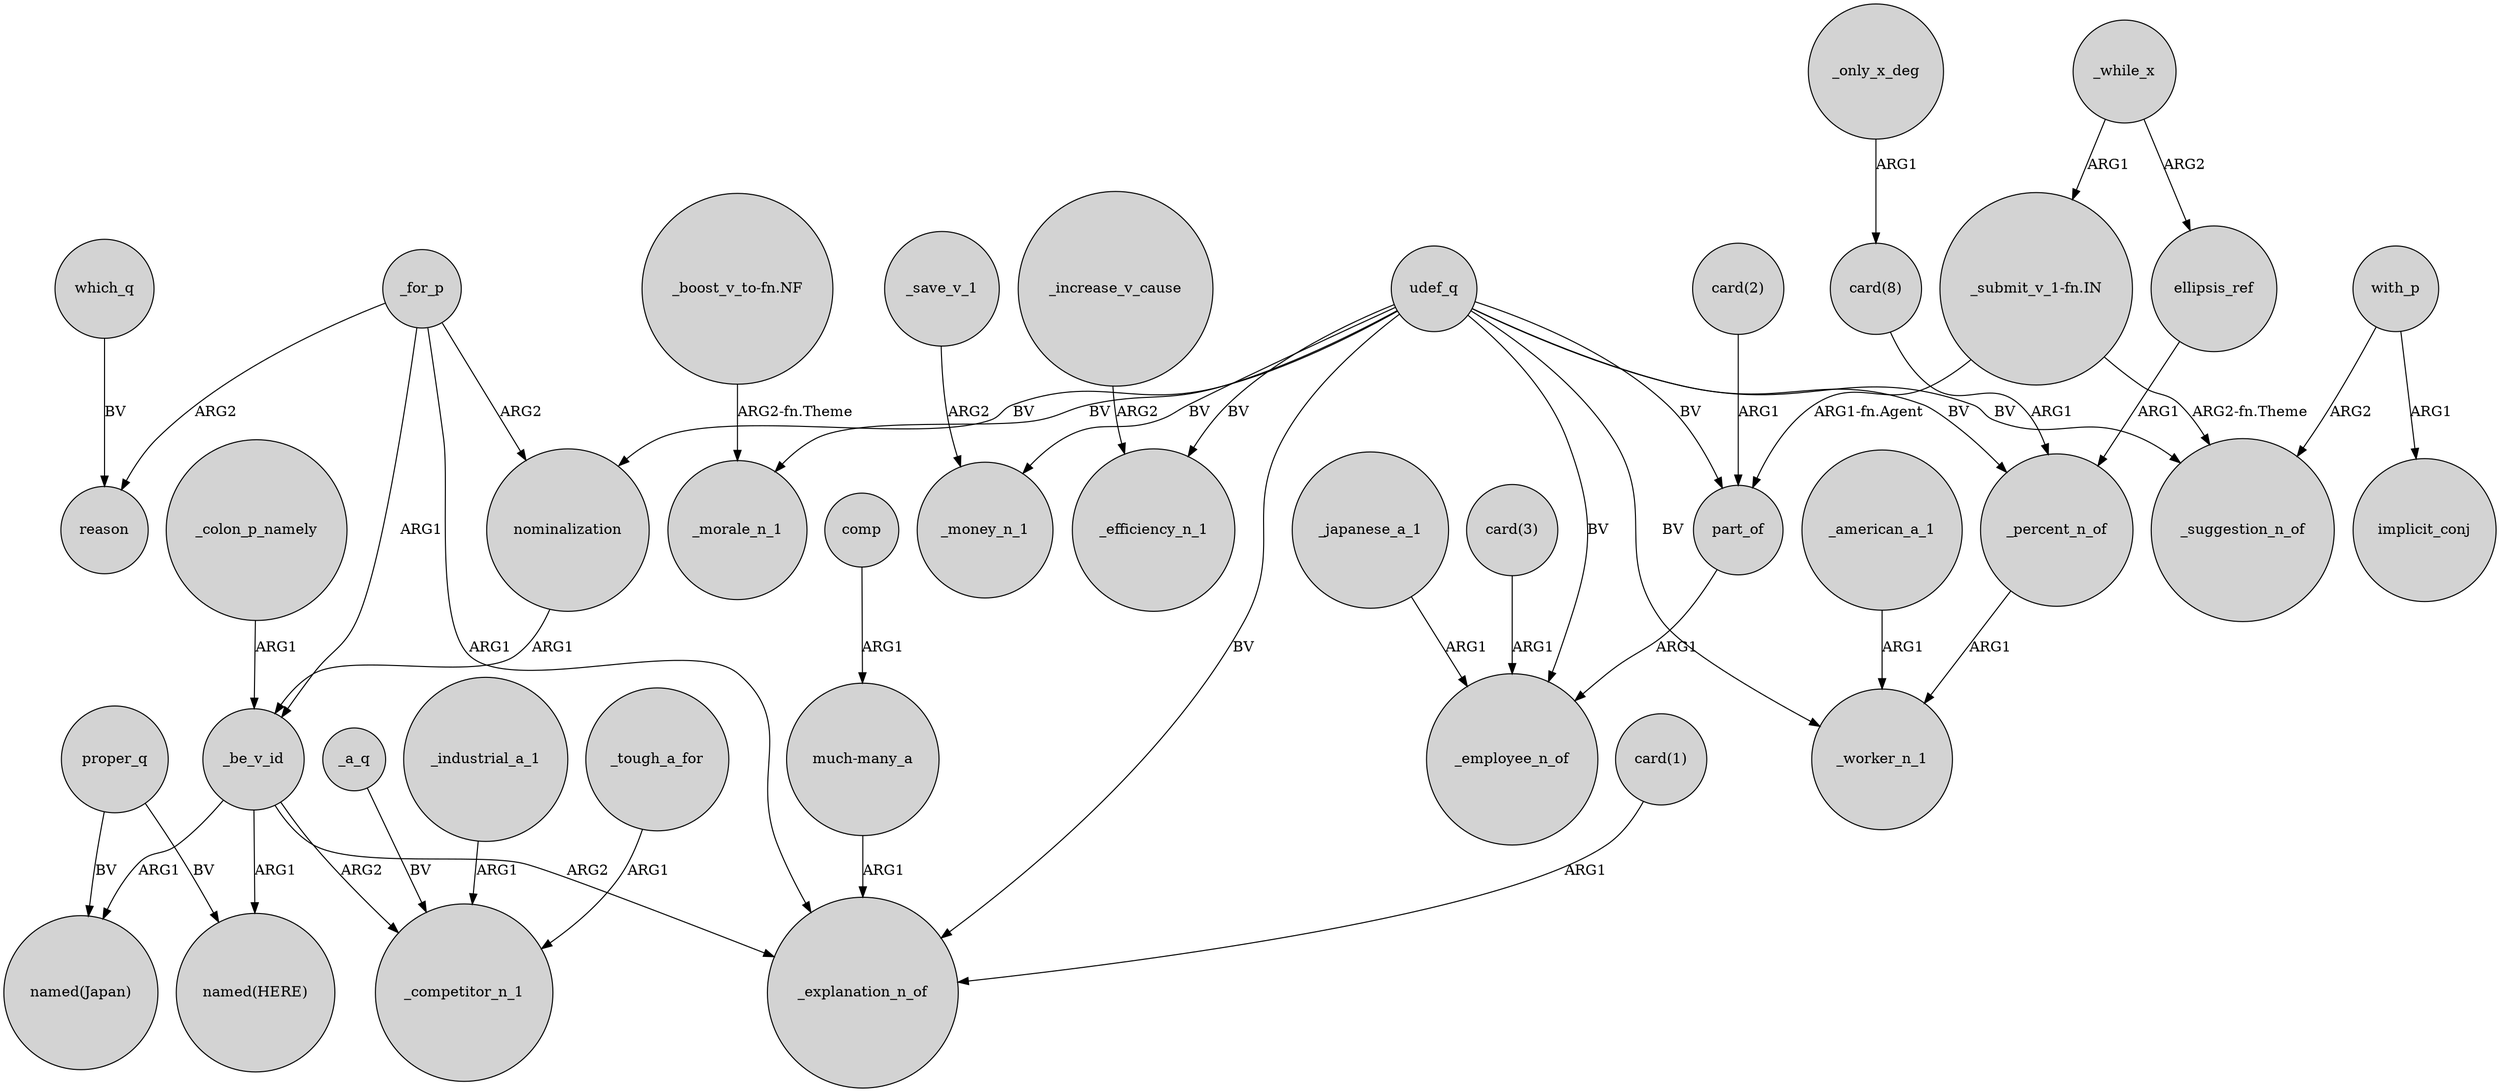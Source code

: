 digraph {
	node [shape=circle style=filled]
	_be_v_id -> "named(HERE)" [label=ARG1]
	udef_q -> _morale_n_1 [label=BV]
	udef_q -> _money_n_1 [label=BV]
	_be_v_id -> _competitor_n_1 [label=ARG2]
	_while_x -> "_submit_v_1-fn.IN" [label=ARG1]
	udef_q -> part_of [label=BV]
	udef_q -> _employee_n_of [label=BV]
	"card(3)" -> _employee_n_of [label=ARG1]
	_a_q -> _competitor_n_1 [label=BV]
	_percent_n_of -> _worker_n_1 [label=ARG1]
	_colon_p_namely -> _be_v_id [label=ARG1]
	_for_p -> reason [label=ARG2]
	"_submit_v_1-fn.IN" -> part_of [label="ARG1-fn.Agent"]
	udef_q -> _worker_n_1 [label=BV]
	_for_p -> nominalization [label=ARG2]
	_save_v_1 -> _money_n_1 [label=ARG2]
	_japanese_a_1 -> _employee_n_of [label=ARG1]
	"card(2)" -> part_of [label=ARG1]
	_be_v_id -> _explanation_n_of [label=ARG2]
	_while_x -> ellipsis_ref [label=ARG2]
	_for_p -> _explanation_n_of [label=ARG1]
	proper_q -> "named(Japan)" [label=BV]
	_only_x_deg -> "card(8)" [label=ARG1]
	udef_q -> _suggestion_n_of [label=BV]
	with_p -> implicit_conj [label=ARG1]
	udef_q -> _efficiency_n_1 [label=BV]
	which_q -> reason [label=BV]
	_industrial_a_1 -> _competitor_n_1 [label=ARG1]
	_for_p -> _be_v_id [label=ARG1]
	comp -> "much-many_a" [label=ARG1]
	"much-many_a" -> _explanation_n_of [label=ARG1]
	_be_v_id -> "named(Japan)" [label=ARG1]
	"_submit_v_1-fn.IN" -> _suggestion_n_of [label="ARG2-fn.Theme"]
	"card(1)" -> _explanation_n_of [label=ARG1]
	nominalization -> _be_v_id [label=ARG1]
	udef_q -> nominalization [label=BV]
	_tough_a_for -> _competitor_n_1 [label=ARG1]
	_increase_v_cause -> _efficiency_n_1 [label=ARG2]
	udef_q -> _explanation_n_of [label=BV]
	"card(8)" -> _percent_n_of [label=ARG1]
	with_p -> _suggestion_n_of [label=ARG2]
	part_of -> _employee_n_of [label=ARG1]
	udef_q -> _percent_n_of [label=BV]
	"_boost_v_to-fn.NF" -> _morale_n_1 [label="ARG2-fn.Theme"]
	_american_a_1 -> _worker_n_1 [label=ARG1]
	proper_q -> "named(HERE)" [label=BV]
	ellipsis_ref -> _percent_n_of [label=ARG1]
}

